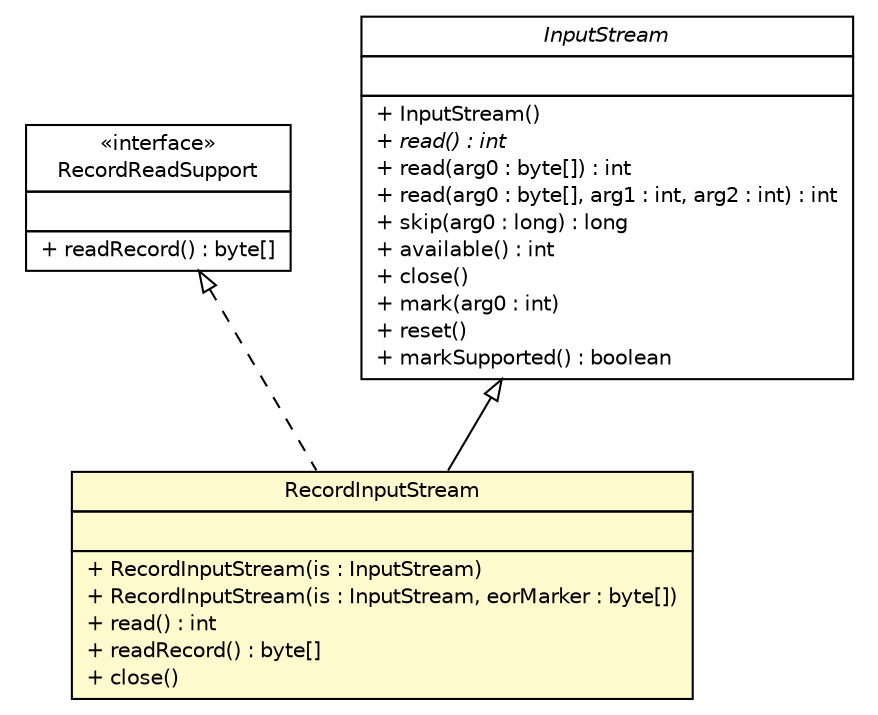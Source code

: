 #!/usr/local/bin/dot
#
# Class diagram 
# Generated by UMLGraph version 5.1 (http://www.umlgraph.org/)
#

digraph G {
	edge [fontname="Helvetica",fontsize=10,labelfontname="Helvetica",labelfontsize=10];
	node [fontname="Helvetica",fontsize=10,shape=plaintext];
	nodesep=0.25;
	ranksep=0.5;
	// com.apporiented.hermesftp.streams.RecordInputStream
	c6505 [label=<<table title="com.apporiented.hermesftp.streams.RecordInputStream" border="0" cellborder="1" cellspacing="0" cellpadding="2" port="p" bgcolor="lemonChiffon" href="./RecordInputStream.html">
		<tr><td><table border="0" cellspacing="0" cellpadding="1">
<tr><td align="center" balign="center"> RecordInputStream </td></tr>
		</table></td></tr>
		<tr><td><table border="0" cellspacing="0" cellpadding="1">
<tr><td align="left" balign="left">  </td></tr>
		</table></td></tr>
		<tr><td><table border="0" cellspacing="0" cellpadding="1">
<tr><td align="left" balign="left"> + RecordInputStream(is : InputStream) </td></tr>
<tr><td align="left" balign="left"> + RecordInputStream(is : InputStream, eorMarker : byte[]) </td></tr>
<tr><td align="left" balign="left"> + read() : int </td></tr>
<tr><td align="left" balign="left"> + readRecord() : byte[] </td></tr>
<tr><td align="left" balign="left"> + close() </td></tr>
		</table></td></tr>
		</table>>, fontname="Helvetica", fontcolor="black", fontsize=10.0];
	// com.apporiented.hermesftp.streams.RecordReadSupport
	c6510 [label=<<table title="com.apporiented.hermesftp.streams.RecordReadSupport" border="0" cellborder="1" cellspacing="0" cellpadding="2" port="p" href="./RecordReadSupport.html">
		<tr><td><table border="0" cellspacing="0" cellpadding="1">
<tr><td align="center" balign="center"> &#171;interface&#187; </td></tr>
<tr><td align="center" balign="center"> RecordReadSupport </td></tr>
		</table></td></tr>
		<tr><td><table border="0" cellspacing="0" cellpadding="1">
<tr><td align="left" balign="left">  </td></tr>
		</table></td></tr>
		<tr><td><table border="0" cellspacing="0" cellpadding="1">
<tr><td align="left" balign="left"> + readRecord() : byte[] </td></tr>
		</table></td></tr>
		</table>>, fontname="Helvetica", fontcolor="black", fontsize=10.0];
	//com.apporiented.hermesftp.streams.RecordInputStream extends java.io.InputStream
	c6595:p -> c6505:p [dir=back,arrowtail=empty];
	//com.apporiented.hermesftp.streams.RecordInputStream implements com.apporiented.hermesftp.streams.RecordReadSupport
	c6510:p -> c6505:p [dir=back,arrowtail=empty,style=dashed];
	// java.io.InputStream
	c6595 [label=<<table title="java.io.InputStream" border="0" cellborder="1" cellspacing="0" cellpadding="2" port="p" href="http://java.sun.com/j2se/1.4.2/docs/api/java/io/InputStream.html">
		<tr><td><table border="0" cellspacing="0" cellpadding="1">
<tr><td align="center" balign="center"><font face="Helvetica-Oblique"> InputStream </font></td></tr>
		</table></td></tr>
		<tr><td><table border="0" cellspacing="0" cellpadding="1">
<tr><td align="left" balign="left">  </td></tr>
		</table></td></tr>
		<tr><td><table border="0" cellspacing="0" cellpadding="1">
<tr><td align="left" balign="left"> + InputStream() </td></tr>
<tr><td align="left" balign="left"><font face="Helvetica-Oblique" point-size="10.0"> + read() : int </font></td></tr>
<tr><td align="left" balign="left"> + read(arg0 : byte[]) : int </td></tr>
<tr><td align="left" balign="left"> + read(arg0 : byte[], arg1 : int, arg2 : int) : int </td></tr>
<tr><td align="left" balign="left"> + skip(arg0 : long) : long </td></tr>
<tr><td align="left" balign="left"> + available() : int </td></tr>
<tr><td align="left" balign="left"> + close() </td></tr>
<tr><td align="left" balign="left"> + mark(arg0 : int) </td></tr>
<tr><td align="left" balign="left"> + reset() </td></tr>
<tr><td align="left" balign="left"> + markSupported() : boolean </td></tr>
		</table></td></tr>
		</table>>, fontname="Helvetica", fontcolor="black", fontsize=10.0];
}

